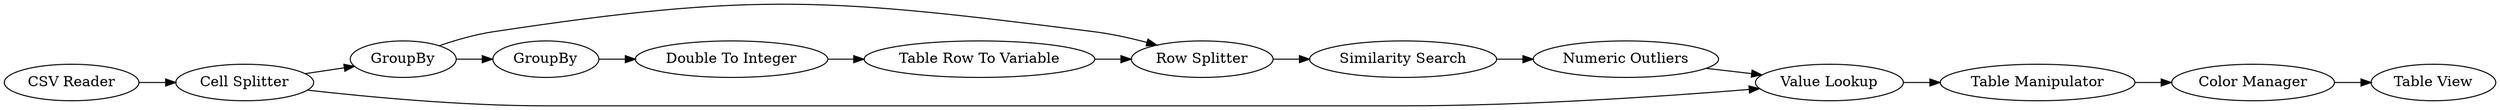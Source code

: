 digraph {
	3 -> 9
	12 -> 13
	7 -> 3
	9 -> 5
	8 -> 9
	5 -> 11
	3 -> 4
	16 -> 14
	13 -> 16
	10 -> 8
	7 -> 12
	11 -> 12
	1 -> 7
	4 -> 10
	5 [label="Similarity Search"]
	16 [label="Color Manager"]
	14 [label="Table View"]
	13 [label="Table Manipulator"]
	1 [label="CSV Reader"]
	7 [label="Cell Splitter"]
	9 [label="Row Splitter"]
	11 [label="Numeric Outliers"]
	4 [label=GroupBy]
	8 [label="Table Row To Variable"]
	12 [label="Value Lookup"]
	3 [label=GroupBy]
	10 [label="Double To Integer"]
	rankdir=LR
}

